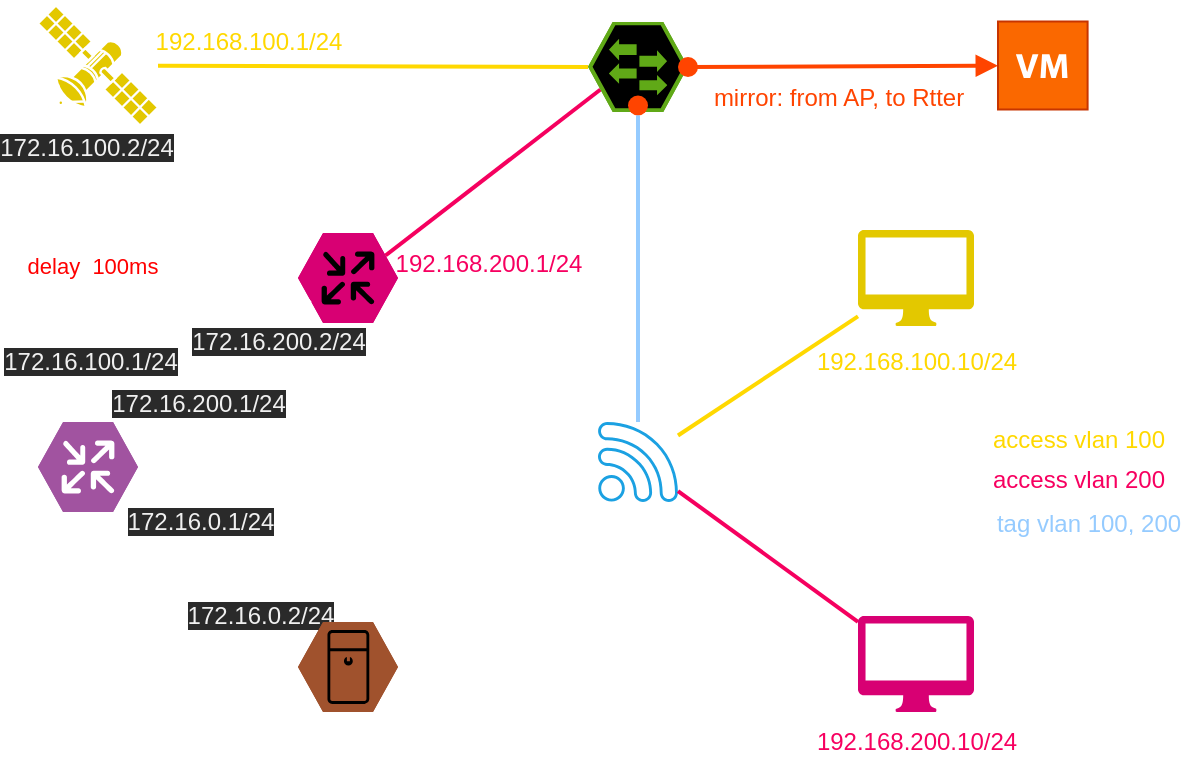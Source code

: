 <mxfile>
    <diagram id="Ckc8VQshlncL-4yLpiGO" name="ページ1">
        <mxGraphModel dx="1557" dy="548" grid="1" gridSize="10" guides="1" tooltips="1" connect="1" arrows="1" fold="1" page="1" pageScale="1" pageWidth="827" pageHeight="1169" math="0" shadow="0">
            <root>
                <mxCell id="0"/>
                <mxCell id="1" parent="0"/>
                <mxCell id="10" style="edgeStyle=none;html=1;entryX=0.5;entryY=1;entryDx=0;entryDy=0;entryPerimeter=0;endArrow=none;endFill=0;fillColor=#647687;strokeColor=#95CBFF;jumpSize=5;strokeWidth=2;startArrow=none;" parent="1" source="84" target="9" edge="1">
                    <mxGeometry relative="1" as="geometry"/>
                </mxCell>
                <mxCell id="37" style="edgeStyle=none;html=1;endArrow=none;endFill=0;strokeColor=#FFD800;fillColor=#e3c800;strokeWidth=2;" parent="1" source="3" target="34" edge="1">
                    <mxGeometry relative="1" as="geometry"/>
                </mxCell>
                <mxCell id="3" value="" style="sketch=0;pointerEvents=1;shadow=0;dashed=0;html=1;strokeColor=none;fillColor=#1ba1e2;aspect=fixed;labelPosition=center;verticalLabelPosition=bottom;verticalAlign=top;align=center;outlineConnect=0;shape=mxgraph.vvd.wi_fi;fontColor=#ffffff;" parent="1" vertex="1">
                    <mxGeometry x="240" y="520" width="40" height="40" as="geometry"/>
                </mxCell>
                <mxCell id="6" style="edgeStyle=none;html=1;endArrow=none;endFill=0;fillColor=#d80073;strokeColor=#F5005F;strokeWidth=2;" parent="1" source="5" target="3" edge="1">
                    <mxGeometry relative="1" as="geometry"/>
                </mxCell>
                <mxCell id="5" value="" style="sketch=0;pointerEvents=1;shadow=0;dashed=0;html=1;strokeColor=none;fillColor=#d80073;labelPosition=center;verticalLabelPosition=bottom;verticalAlign=top;outlineConnect=0;align=center;shape=mxgraph.office.devices.mac_client;fontColor=#ffffff;" parent="1" vertex="1">
                    <mxGeometry x="370" y="617" width="58" height="48" as="geometry"/>
                </mxCell>
                <mxCell id="19" style="edgeStyle=none;html=1;exitX=1;exitY=0.5;exitDx=0;exitDy=0;exitPerimeter=0;endArrow=block;endFill=1;strokeWidth=2;fillColor=#fa6800;strokeColor=#FF4400;" parent="1" source="9" target="18" edge="1">
                    <mxGeometry relative="1" as="geometry"/>
                </mxCell>
                <mxCell id="52" style="edgeStyle=none;html=1;exitX=0.125;exitY=0.75;exitDx=0;exitDy=0;exitPerimeter=0;entryX=0.875;entryY=0.25;entryDx=0;entryDy=0;entryPerimeter=0;fontColor=#95CBFF;strokeColor=#F5005F;fillColor=#d80073;strokeWidth=2;endArrow=none;endFill=0;" parent="1" source="9" target="51" edge="1">
                    <mxGeometry relative="1" as="geometry"/>
                </mxCell>
                <mxCell id="9" value="" style="verticalLabelPosition=bottom;sketch=0;html=1;fillColor=#60a917;strokeColor=default;verticalAlign=top;align=center;points=[[0,0.5,0],[0.125,0.25,0],[0.25,0,0],[0.5,0,0],[0.75,0,0],[0.875,0.25,0],[1,0.5,0],[0.875,0.75,0],[0.75,1,0],[0.5,1,0],[0.125,0.75,0]];pointerEvents=1;shape=mxgraph.cisco_safe.compositeIcon;bgIcon=mxgraph.cisco_safe.design.blank_device;resIcon=mxgraph.cisco_safe.design.access_switch_2;fontColor=#ffffff;" parent="1" vertex="1">
                    <mxGeometry x="235" y="320" width="50" height="45" as="geometry"/>
                </mxCell>
                <mxCell id="13" style="edgeStyle=none;html=1;entryX=0;entryY=0.5;entryDx=0;entryDy=0;entryPerimeter=0;endArrow=none;endFill=0;strokeWidth=2;fillColor=#e3c800;strokeColor=#FFD800;" parent="1" source="47" target="9" edge="1">
                    <mxGeometry relative="1" as="geometry">
                        <mxPoint x="88.13" y="342.5" as="sourcePoint"/>
                    </mxGeometry>
                </mxCell>
                <mxCell id="22" style="edgeStyle=none;html=1;exitX=0.4;exitY=0.85;exitDx=0;exitDy=0;exitPerimeter=0;entryX=0.5;entryY=0;entryDx=0;entryDy=0;entryPerimeter=0;endArrow=none;endFill=0;strokeWidth=2;strokeColor=#FFFFFF;" parent="1" source="47" edge="1">
                    <mxGeometry relative="1" as="geometry">
                        <mxPoint x="-15.005" y="362.75" as="sourcePoint"/>
                        <mxPoint x="-15" y="519" as="targetPoint"/>
                    </mxGeometry>
                </mxCell>
                <mxCell id="62" value="&lt;font color=&quot;#ff0000&quot;&gt;delay&amp;nbsp; 100ms&lt;/font&gt;" style="edgeLabel;html=1;align=center;verticalAlign=middle;resizable=0;points=[];labelBackgroundColor=none;" parent="22" vertex="1" connectable="0">
                    <mxGeometry x="0.008" y="2" relative="1" as="geometry">
                        <mxPoint as="offset"/>
                    </mxGeometry>
                </mxCell>
                <mxCell id="78" value="&lt;span style=&quot;color: rgb(240 , 240 , 240) ; font-size: 12px ; background-color: rgb(42 , 42 , 42)&quot;&gt;172.16.100.2/24&lt;/span&gt;" style="edgeLabel;html=1;align=center;verticalAlign=middle;resizable=0;points=[];fontColor=#FFD800;labelBackgroundColor=none;" parent="22" vertex="1" connectable="0">
                    <mxGeometry x="-0.745" relative="1" as="geometry">
                        <mxPoint as="offset"/>
                    </mxGeometry>
                </mxCell>
                <mxCell id="79" value="&lt;span style=&quot;color: rgb(240 , 240 , 240) ; font-size: 12px ; background-color: rgb(42 , 42 , 42)&quot;&gt;172.16.100.1/24&lt;/span&gt;" style="edgeLabel;html=1;align=center;verticalAlign=middle;resizable=0;points=[];fontColor=#FFD800;labelBackgroundColor=none;" parent="22" vertex="1" connectable="0">
                    <mxGeometry x="0.871" y="1" relative="1" as="geometry">
                        <mxPoint y="-19" as="offset"/>
                    </mxGeometry>
                </mxCell>
                <mxCell id="14" value="&lt;font color=&quot;#ffffff&quot;&gt;AP&lt;/font&gt;" style="text;html=1;align=center;verticalAlign=middle;resizable=0;points=[];autosize=1;strokeColor=#FFFFFF;fillColor=none;" parent="1" vertex="1">
                    <mxGeometry x="205" y="540" width="30" height="20" as="geometry"/>
                </mxCell>
                <mxCell id="15" value="&lt;font color=&quot;#ffffff&quot;&gt;Client1&lt;/font&gt;" style="text;html=1;align=center;verticalAlign=middle;resizable=0;points=[];autosize=1;strokeColor=#FFFFFF;fillColor=none;" parent="1" vertex="1">
                    <mxGeometry x="437.4" y="430.5" width="50" height="20" as="geometry"/>
                </mxCell>
                <mxCell id="16" value="&lt;font color=&quot;#ffffff&quot;&gt;SW&lt;/font&gt;" style="text;html=1;align=center;verticalAlign=middle;resizable=0;points=[];autosize=1;strokeColor=#FFFFFF;fillColor=none;" parent="1" vertex="1">
                    <mxGeometry x="280" y="310" width="30" height="20" as="geometry"/>
                </mxCell>
                <mxCell id="17" value="&lt;font color=&quot;#ffffff&quot;&gt;Starlink&lt;/font&gt;" style="text;html=1;align=center;verticalAlign=middle;resizable=0;points=[];autosize=1;strokeColor=#FFFFFF;fillColor=none;" parent="1" vertex="1">
                    <mxGeometry x="30.0" y="351.75" width="60" height="20" as="geometry"/>
                </mxCell>
                <mxCell id="18" value="" style="shadow=0;dashed=0;html=1;strokeColor=#C73500;fillColor=#fa6800;labelPosition=center;verticalLabelPosition=bottom;verticalAlign=top;align=center;outlineConnect=0;shape=mxgraph.veeam.2d.virtual_machine;fontColor=#000000;" parent="1" vertex="1">
                    <mxGeometry x="440" y="319.75" width="44.8" height="44" as="geometry"/>
                </mxCell>
                <mxCell id="23" value="&lt;font color=&quot;#ffffff&quot;&gt;Server&lt;/font&gt;" style="text;html=1;align=center;verticalAlign=middle;resizable=0;points=[];autosize=1;strokeColor=#FFFFFF;fillColor=none;" parent="1" vertex="1">
                    <mxGeometry x="150" y="631" width="50" height="20" as="geometry"/>
                </mxCell>
                <mxCell id="24" value="&lt;font color=&quot;#ffffff&quot;&gt;Rtter&lt;/font&gt;" style="text;html=1;align=center;verticalAlign=middle;resizable=0;points=[];autosize=1;strokeColor=#FFFFFF;fillColor=none;" parent="1" vertex="1">
                    <mxGeometry x="499" y="309.75" width="40" height="20" as="geometry"/>
                </mxCell>
                <mxCell id="34" value="" style="sketch=0;pointerEvents=1;shadow=0;dashed=0;html=1;strokeColor=none;fillColor=#e3c800;labelPosition=center;verticalLabelPosition=bottom;verticalAlign=top;outlineConnect=0;align=center;shape=mxgraph.office.devices.mac_client;fontColor=#000000;" parent="1" vertex="1">
                    <mxGeometry x="370" y="424" width="58" height="48" as="geometry"/>
                </mxCell>
                <mxCell id="38" value="&lt;font color=&quot;#ffffff&quot;&gt;Client2&lt;/font&gt;" style="text;html=1;align=center;verticalAlign=middle;resizable=0;points=[];autosize=1;strokeColor=#FFFFFF;fillColor=none;" parent="1" vertex="1">
                    <mxGeometry x="444" y="631" width="50" height="20" as="geometry"/>
                </mxCell>
                <mxCell id="47" value="" style="verticalAlign=top;verticalLabelPosition=bottom;labelPosition=center;align=center;html=1;outlineConnect=0;fillColor=#e3c800;strokeColor=#FFFFFF;gradientDirection=north;strokeWidth=2;shape=mxgraph.networks.satellite;fontColor=#000000;" parent="1" vertex="1">
                    <mxGeometry x="-40" y="311.75" width="60" height="60" as="geometry"/>
                </mxCell>
                <mxCell id="51" value="" style="verticalLabelPosition=bottom;sketch=0;html=1;fillColor=#d80073;strokeColor=default;verticalAlign=top;align=center;points=[[0,0.5,0],[0.125,0.25,0],[0.25,0,0],[0.5,0,0],[0.75,0,0],[0.875,0.25,0],[1,0.5,0],[0.875,0.75,0],[0.75,1,0],[0.5,1,0],[0.125,0.75,0]];pointerEvents=1;shape=mxgraph.cisco_safe.compositeIcon;bgIcon=mxgraph.cisco_safe.design.blank_device;resIcon=mxgraph.cisco_safe.design.router;fontColor=#ffffff;" parent="1" vertex="1">
                    <mxGeometry x="90" y="425.5" width="50" height="45" as="geometry"/>
                </mxCell>
                <mxCell id="55" style="edgeStyle=none;html=1;exitX=0.125;exitY=0.75;exitDx=0;exitDy=0;exitPerimeter=0;entryX=0.875;entryY=0.25;entryDx=0;entryDy=0;entryPerimeter=0;endArrow=none;endFill=0;strokeWidth=2;strokeColor=#FFFFFF;" parent="1" source="51" edge="1">
                    <mxGeometry relative="1" as="geometry">
                        <mxPoint x="59.0" y="438.0" as="sourcePoint"/>
                        <mxPoint x="3.75" y="530.25" as="targetPoint"/>
                    </mxGeometry>
                </mxCell>
                <mxCell id="80" value="&lt;span style=&quot;color: rgb(240 , 240 , 240) ; font-size: 12px ; background-color: rgb(42 , 42 , 42)&quot;&gt;172.16.200.1/24&lt;/span&gt;" style="edgeLabel;html=1;align=center;verticalAlign=middle;resizable=0;points=[];fontColor=#FFD800;labelBackgroundColor=none;" parent="55" vertex="1" connectable="0">
                    <mxGeometry x="0.504" y="3" relative="1" as="geometry">
                        <mxPoint x="11" y="-4" as="offset"/>
                    </mxGeometry>
                </mxCell>
                <mxCell id="81" value="&lt;span style=&quot;color: rgb(240 , 240 , 240) ; font-size: 12px ; background-color: rgb(42 , 42 , 42)&quot;&gt;172.16.200.2/24&lt;/span&gt;" style="edgeLabel;html=1;align=center;verticalAlign=middle;resizable=0;points=[];fontColor=#FFD800;labelBackgroundColor=none;" parent="55" vertex="1" connectable="0">
                    <mxGeometry x="-0.682" y="2" relative="1" as="geometry">
                        <mxPoint x="-3" y="8" as="offset"/>
                    </mxGeometry>
                </mxCell>
                <mxCell id="67" style="edgeStyle=none;html=1;exitX=0.125;exitY=0.25;exitDx=0;exitDy=0;exitPerimeter=0;entryX=0.875;entryY=0.75;entryDx=0;entryDy=0;entryPerimeter=0;fontColor=#FF0000;strokeWidth=2;endArrow=none;endFill=0;strokeColor=#FFFFFF;" parent="1" source="63" target="64" edge="1">
                    <mxGeometry relative="1" as="geometry"/>
                </mxCell>
                <mxCell id="82" value="&lt;span style=&quot;color: rgb(240 , 240 , 240) ; font-size: 12px ; background-color: rgb(42 , 42 , 42)&quot;&gt;172.16.0.2/24&lt;/span&gt;" style="edgeLabel;html=1;align=center;verticalAlign=middle;resizable=0;points=[];fontColor=#FFD800;labelBackgroundColor=none;" parent="67" vertex="1" connectable="0">
                    <mxGeometry x="-0.682" relative="1" as="geometry">
                        <mxPoint x="-11" y="-2" as="offset"/>
                    </mxGeometry>
                </mxCell>
                <mxCell id="83" value="&lt;span style=&quot;color: rgb(240 , 240 , 240) ; font-size: 12px ; background-color: rgb(42 , 42 , 42)&quot;&gt;172.16.0.1/24&lt;/span&gt;" style="edgeLabel;html=1;align=center;verticalAlign=middle;resizable=0;points=[];fontColor=#FFD800;labelBackgroundColor=default;" parent="67" vertex="1" connectable="0">
                    <mxGeometry x="0.642" y="-2" relative="1" as="geometry">
                        <mxPoint x="19" y="4" as="offset"/>
                    </mxGeometry>
                </mxCell>
                <mxCell id="63" value="" style="verticalLabelPosition=bottom;sketch=0;html=1;fillColor=#a0522d;strokeColor=default;verticalAlign=top;align=center;points=[[0,0.5,0],[0.125,0.25,0],[0.25,0,0],[0.5,0,0],[0.75,0,0],[0.875,0.25,0],[1,0.5,0],[0.875,0.75,0],[0.75,1,0],[0.5,1,0],[0.125,0.75,0]];pointerEvents=1;shape=mxgraph.cisco_safe.compositeIcon;bgIcon=mxgraph.cisco_safe.design.blank_device;resIcon=mxgraph.cisco_safe.design.server_2;fontColor=#ffffff;" parent="1" vertex="1">
                    <mxGeometry x="90" y="620" width="50" height="45" as="geometry"/>
                </mxCell>
                <mxCell id="64" value="" style="verticalLabelPosition=bottom;sketch=0;html=1;fillColor=#A153A0;strokeColor=#ffffff;verticalAlign=top;align=center;points=[[0,0.5,0],[0.125,0.25,0],[0.25,0,0],[0.5,0,0],[0.75,0,0],[0.875,0.25,0],[1,0.5,0],[0.875,0.75,0],[0.75,1,0],[0.5,1,0],[0.125,0.75,0]];pointerEvents=1;shape=mxgraph.cisco_safe.compositeIcon;bgIcon=mxgraph.cisco_safe.design.blank_device;resIcon=mxgraph.cisco_safe.design.router;fontColor=#FF0000;" parent="1" vertex="1">
                    <mxGeometry x="-40" y="520" width="50" height="45" as="geometry"/>
                </mxCell>
                <mxCell id="65" value="&lt;font color=&quot;#ffffff&quot;&gt;CNS&lt;/font&gt;" style="text;html=1;align=center;verticalAlign=middle;resizable=0;points=[];autosize=1;strokeColor=#FFFFFF;fillColor=none;" parent="1" vertex="1">
                    <mxGeometry x="140" y="470.5" width="40" height="20" as="geometry"/>
                </mxCell>
                <mxCell id="69" value="&lt;font color=&quot;#ffffff&quot;&gt;Router&lt;/font&gt;" style="text;html=1;align=center;verticalAlign=middle;resizable=0;points=[];autosize=1;strokeColor=#FFFFFF;fillColor=none;" parent="1" vertex="1">
                    <mxGeometry x="20" y="530" width="50" height="20" as="geometry"/>
                </mxCell>
                <mxCell id="71" value="&lt;font color=&quot;#ffd800&quot;&gt;192.168.100.10/24&lt;/font&gt;" style="text;html=1;align=center;verticalAlign=middle;resizable=0;points=[];autosize=1;strokeColor=none;fillColor=none;" parent="1" vertex="1">
                    <mxGeometry x="339" y="480" width="120" height="20" as="geometry"/>
                </mxCell>
                <mxCell id="72" value="&lt;font color=&quot;#f70060&quot;&gt;192.168.200.10/24&lt;/font&gt;" style="text;html=1;align=center;verticalAlign=middle;resizable=0;points=[];autosize=1;strokeColor=none;fillColor=none;" parent="1" vertex="1">
                    <mxGeometry x="339" y="670" width="120" height="20" as="geometry"/>
                </mxCell>
                <mxCell id="73" value="" style="group;strokeColor=#FFFFFF;" parent="1" vertex="1" connectable="0">
                    <mxGeometry x="430" y="519" width="110" height="62" as="geometry"/>
                </mxCell>
                <mxCell id="43" value="&lt;font color=&quot;#ffd800&quot;&gt;access vlan 100&lt;/font&gt;" style="text;html=1;align=center;verticalAlign=middle;resizable=0;points=[];autosize=1;strokeColor=none;fillColor=none;" parent="73" vertex="1">
                    <mxGeometry width="100" height="20" as="geometry"/>
                </mxCell>
                <mxCell id="46" value="&lt;font color=&quot;#95cbff&quot;&gt;tag vlan 100, 200&lt;/font&gt;" style="text;html=1;align=center;verticalAlign=middle;resizable=0;points=[];autosize=1;strokeColor=none;fillColor=none;" parent="73" vertex="1">
                    <mxGeometry y="42" width="110" height="20" as="geometry"/>
                </mxCell>
                <mxCell id="59" value="&lt;font color=&quot;#f70060&quot;&gt;access vlan 200&lt;/font&gt;" style="text;html=1;align=center;verticalAlign=middle;resizable=0;points=[];autosize=1;strokeColor=none;fillColor=none;" parent="73" vertex="1">
                    <mxGeometry y="20" width="100" height="20" as="geometry"/>
                </mxCell>
                <mxCell id="74" value="&lt;font color=&quot;#f70060&quot;&gt;192.168.200.1/24&lt;/font&gt;" style="text;html=1;align=center;verticalAlign=middle;resizable=0;points=[];autosize=1;strokeColor=none;fillColor=none;" parent="1" vertex="1">
                    <mxGeometry x="130" y="430.5" width="110" height="20" as="geometry"/>
                </mxCell>
                <mxCell id="75" value="&lt;font color=&quot;#ffd800&quot;&gt;192.168.100.1/24&lt;/font&gt;" style="text;html=1;align=center;verticalAlign=middle;resizable=0;points=[];autosize=1;strokeColor=none;fillColor=none;" parent="1" vertex="1">
                    <mxGeometry x="10" y="319.75" width="110" height="20" as="geometry"/>
                </mxCell>
                <mxCell id="84" value="" style="ellipse;whiteSpace=wrap;html=1;aspect=fixed;fillColor=#FF4400;strokeColor=none;" vertex="1" parent="1">
                    <mxGeometry x="255" y="356.75" width="10" height="10" as="geometry"/>
                </mxCell>
                <mxCell id="85" value="" style="edgeStyle=none;html=1;entryX=0.5;entryY=1;entryDx=0;entryDy=0;entryPerimeter=0;endArrow=none;endFill=0;fillColor=#647687;strokeColor=#95CBFF;jumpSize=5;strokeWidth=2;" edge="1" parent="1" source="3" target="84">
                    <mxGeometry relative="1" as="geometry">
                        <mxPoint x="260" y="520" as="sourcePoint"/>
                        <mxPoint x="260" y="365" as="targetPoint"/>
                    </mxGeometry>
                </mxCell>
                <mxCell id="86" value="" style="ellipse;whiteSpace=wrap;html=1;aspect=fixed;fillColor=#FF4400;strokeColor=none;" vertex="1" parent="1">
                    <mxGeometry x="280" y="337.5" width="10" height="10" as="geometry"/>
                </mxCell>
                <mxCell id="87" value="&lt;font color=&quot;#ff4400&quot;&gt;mirror: from AP, to Rtter&lt;/font&gt;" style="text;html=1;align=center;verticalAlign=middle;resizable=0;points=[];autosize=1;strokeColor=none;fillColor=none;" vertex="1" parent="1">
                    <mxGeometry x="290" y="347.5" width="140" height="20" as="geometry"/>
                </mxCell>
            </root>
        </mxGraphModel>
    </diagram>
</mxfile>